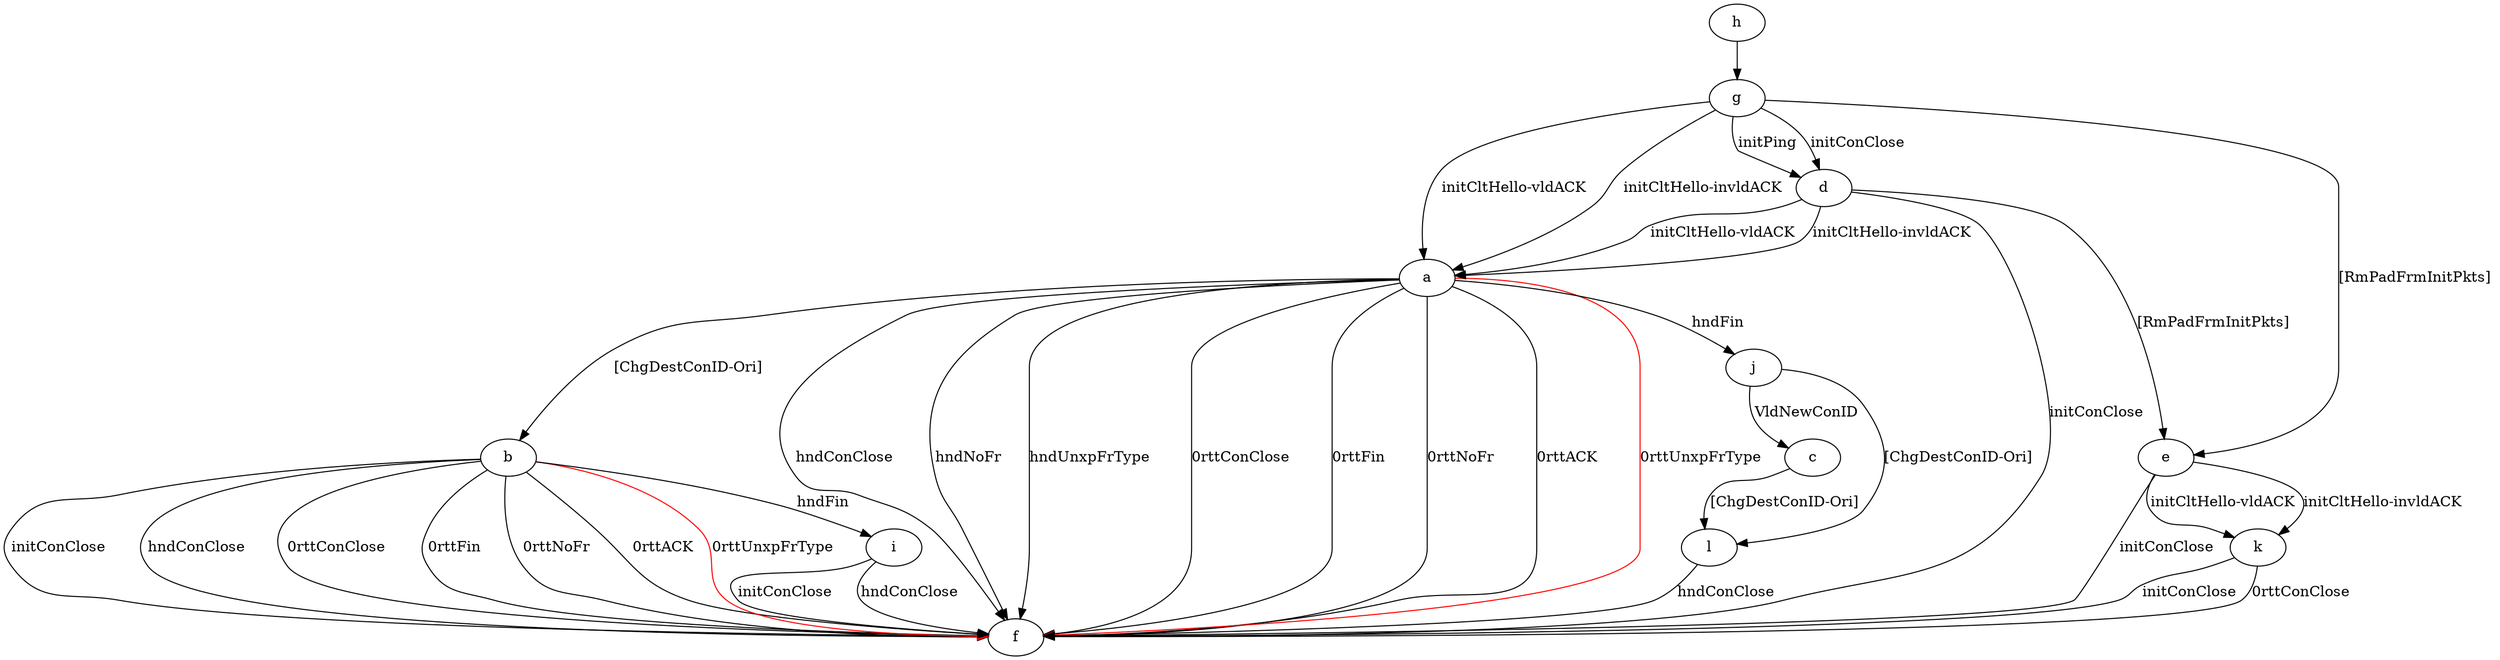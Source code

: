digraph "" {
	a -> b	[key=0,
		label="[ChgDestConID-Ori] "];
	a -> f	[key=0,
		label="hndConClose "];
	a -> f	[key=1,
		label="hndNoFr "];
	a -> f	[key=2,
		label="hndUnxpFrType "];
	a -> f	[key=3,
		label="0rttConClose "];
	a -> f	[key=4,
		label="0rttFin "];
	a -> f	[key=5,
		label="0rttNoFr "];
	a -> f	[key=6,
		label="0rttACK "];
	a -> f	[key=7,
		color=red,
		label="0rttUnxpFrType "];
	a -> j	[key=0,
		label="hndFin "];
	b -> f	[key=0,
		label="initConClose "];
	b -> f	[key=1,
		label="hndConClose "];
	b -> f	[key=2,
		label="0rttConClose "];
	b -> f	[key=3,
		label="0rttFin "];
	b -> f	[key=4,
		label="0rttNoFr "];
	b -> f	[key=5,
		label="0rttACK "];
	b -> f	[key=6,
		color=red,
		label="0rttUnxpFrType "];
	b -> i	[key=0,
		label="hndFin "];
	c -> l	[key=0,
		label="[ChgDestConID-Ori] "];
	d -> a	[key=0,
		label="initCltHello-vldACK "];
	d -> a	[key=1,
		label="initCltHello-invldACK "];
	d -> e	[key=0,
		label="[RmPadFrmInitPkts] "];
	d -> f	[key=0,
		label="initConClose "];
	e -> f	[key=0,
		label="initConClose "];
	e -> k	[key=0,
		label="initCltHello-vldACK "];
	e -> k	[key=1,
		label="initCltHello-invldACK "];
	g -> a	[key=0,
		label="initCltHello-vldACK "];
	g -> a	[key=1,
		label="initCltHello-invldACK "];
	g -> d	[key=0,
		label="initPing "];
	g -> d	[key=1,
		label="initConClose "];
	g -> e	[key=0,
		label="[RmPadFrmInitPkts] "];
	h -> g	[key=0];
	i -> f	[key=0,
		label="initConClose "];
	i -> f	[key=1,
		label="hndConClose "];
	j -> c	[key=0,
		label="VldNewConID "];
	j -> l	[key=0,
		label="[ChgDestConID-Ori] "];
	k -> f	[key=0,
		label="initConClose "];
	k -> f	[key=1,
		label="0rttConClose "];
	l -> f	[key=0,
		label="hndConClose "];
}
